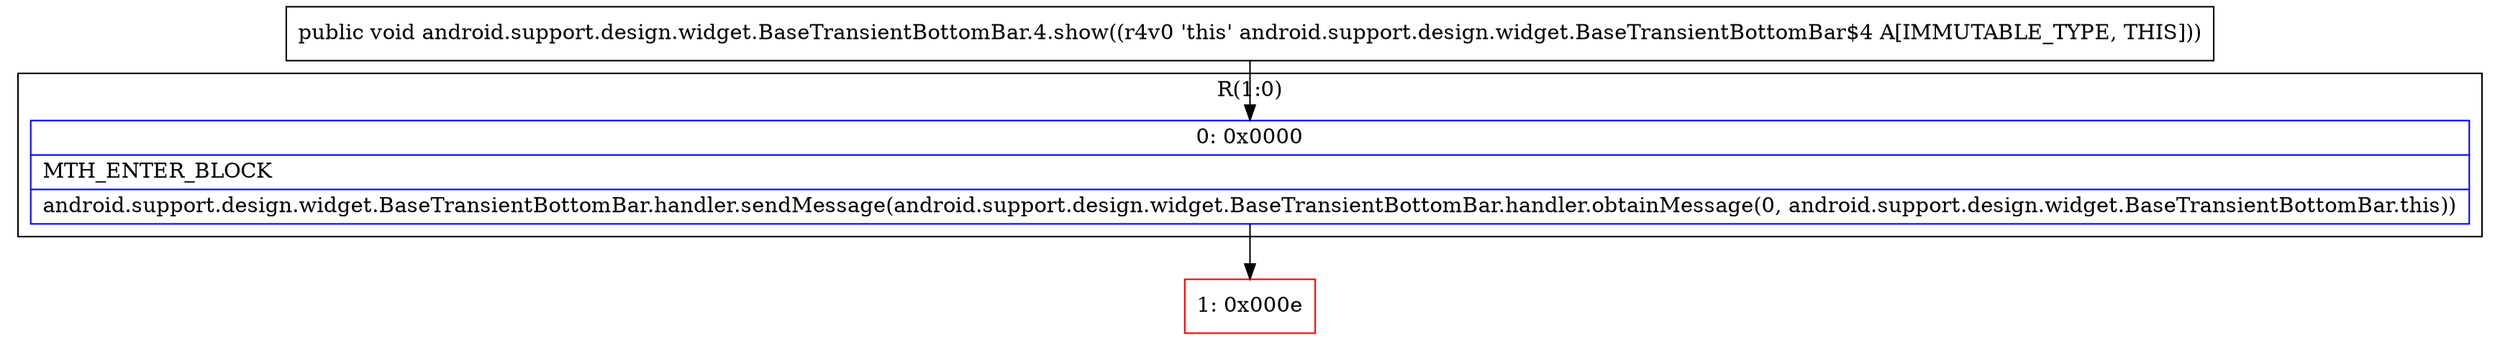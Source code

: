 digraph "CFG forandroid.support.design.widget.BaseTransientBottomBar.4.show()V" {
subgraph cluster_Region_2086824179 {
label = "R(1:0)";
node [shape=record,color=blue];
Node_0 [shape=record,label="{0\:\ 0x0000|MTH_ENTER_BLOCK\l|android.support.design.widget.BaseTransientBottomBar.handler.sendMessage(android.support.design.widget.BaseTransientBottomBar.handler.obtainMessage(0, android.support.design.widget.BaseTransientBottomBar.this))\l}"];
}
Node_1 [shape=record,color=red,label="{1\:\ 0x000e}"];
MethodNode[shape=record,label="{public void android.support.design.widget.BaseTransientBottomBar.4.show((r4v0 'this' android.support.design.widget.BaseTransientBottomBar$4 A[IMMUTABLE_TYPE, THIS])) }"];
MethodNode -> Node_0;
Node_0 -> Node_1;
}

